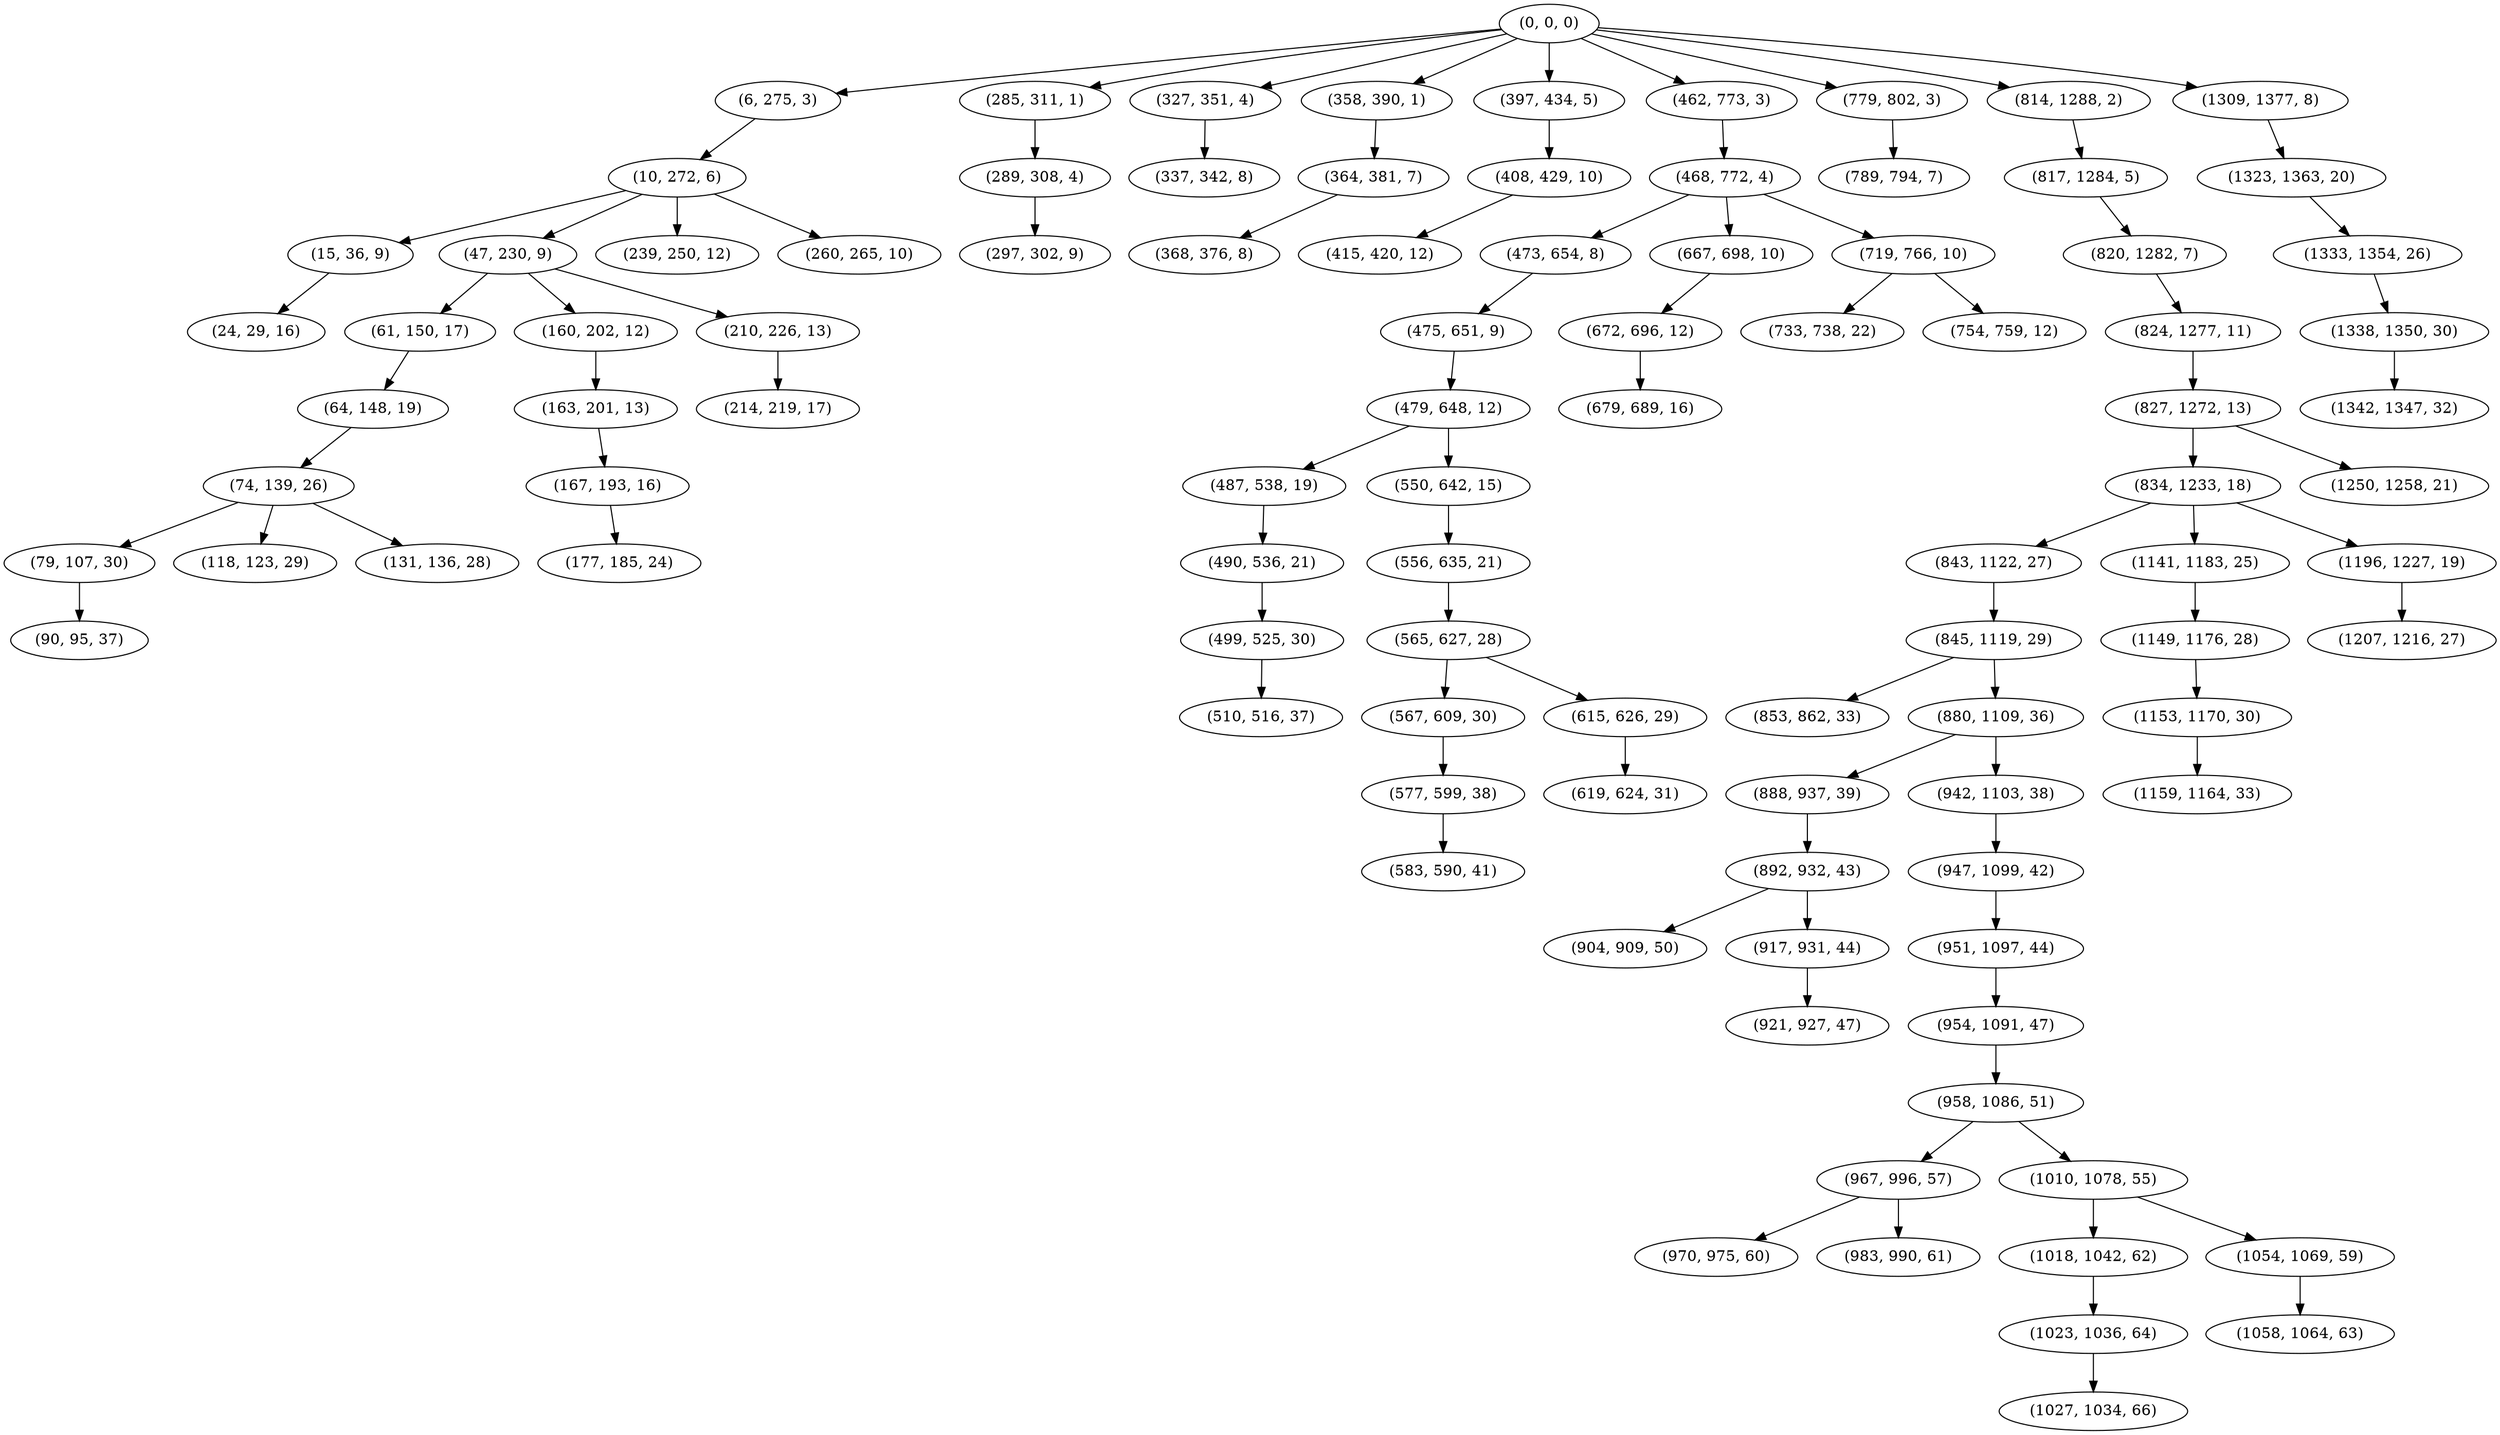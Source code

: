 digraph tree {
    "(0, 0, 0)";
    "(6, 275, 3)";
    "(10, 272, 6)";
    "(15, 36, 9)";
    "(24, 29, 16)";
    "(47, 230, 9)";
    "(61, 150, 17)";
    "(64, 148, 19)";
    "(74, 139, 26)";
    "(79, 107, 30)";
    "(90, 95, 37)";
    "(118, 123, 29)";
    "(131, 136, 28)";
    "(160, 202, 12)";
    "(163, 201, 13)";
    "(167, 193, 16)";
    "(177, 185, 24)";
    "(210, 226, 13)";
    "(214, 219, 17)";
    "(239, 250, 12)";
    "(260, 265, 10)";
    "(285, 311, 1)";
    "(289, 308, 4)";
    "(297, 302, 9)";
    "(327, 351, 4)";
    "(337, 342, 8)";
    "(358, 390, 1)";
    "(364, 381, 7)";
    "(368, 376, 8)";
    "(397, 434, 5)";
    "(408, 429, 10)";
    "(415, 420, 12)";
    "(462, 773, 3)";
    "(468, 772, 4)";
    "(473, 654, 8)";
    "(475, 651, 9)";
    "(479, 648, 12)";
    "(487, 538, 19)";
    "(490, 536, 21)";
    "(499, 525, 30)";
    "(510, 516, 37)";
    "(550, 642, 15)";
    "(556, 635, 21)";
    "(565, 627, 28)";
    "(567, 609, 30)";
    "(577, 599, 38)";
    "(583, 590, 41)";
    "(615, 626, 29)";
    "(619, 624, 31)";
    "(667, 698, 10)";
    "(672, 696, 12)";
    "(679, 689, 16)";
    "(719, 766, 10)";
    "(733, 738, 22)";
    "(754, 759, 12)";
    "(779, 802, 3)";
    "(789, 794, 7)";
    "(814, 1288, 2)";
    "(817, 1284, 5)";
    "(820, 1282, 7)";
    "(824, 1277, 11)";
    "(827, 1272, 13)";
    "(834, 1233, 18)";
    "(843, 1122, 27)";
    "(845, 1119, 29)";
    "(853, 862, 33)";
    "(880, 1109, 36)";
    "(888, 937, 39)";
    "(892, 932, 43)";
    "(904, 909, 50)";
    "(917, 931, 44)";
    "(921, 927, 47)";
    "(942, 1103, 38)";
    "(947, 1099, 42)";
    "(951, 1097, 44)";
    "(954, 1091, 47)";
    "(958, 1086, 51)";
    "(967, 996, 57)";
    "(970, 975, 60)";
    "(983, 990, 61)";
    "(1010, 1078, 55)";
    "(1018, 1042, 62)";
    "(1023, 1036, 64)";
    "(1027, 1034, 66)";
    "(1054, 1069, 59)";
    "(1058, 1064, 63)";
    "(1141, 1183, 25)";
    "(1149, 1176, 28)";
    "(1153, 1170, 30)";
    "(1159, 1164, 33)";
    "(1196, 1227, 19)";
    "(1207, 1216, 27)";
    "(1250, 1258, 21)";
    "(1309, 1377, 8)";
    "(1323, 1363, 20)";
    "(1333, 1354, 26)";
    "(1338, 1350, 30)";
    "(1342, 1347, 32)";
    "(0, 0, 0)" -> "(6, 275, 3)";
    "(0, 0, 0)" -> "(285, 311, 1)";
    "(0, 0, 0)" -> "(327, 351, 4)";
    "(0, 0, 0)" -> "(358, 390, 1)";
    "(0, 0, 0)" -> "(397, 434, 5)";
    "(0, 0, 0)" -> "(462, 773, 3)";
    "(0, 0, 0)" -> "(779, 802, 3)";
    "(0, 0, 0)" -> "(814, 1288, 2)";
    "(0, 0, 0)" -> "(1309, 1377, 8)";
    "(6, 275, 3)" -> "(10, 272, 6)";
    "(10, 272, 6)" -> "(15, 36, 9)";
    "(10, 272, 6)" -> "(47, 230, 9)";
    "(10, 272, 6)" -> "(239, 250, 12)";
    "(10, 272, 6)" -> "(260, 265, 10)";
    "(15, 36, 9)" -> "(24, 29, 16)";
    "(47, 230, 9)" -> "(61, 150, 17)";
    "(47, 230, 9)" -> "(160, 202, 12)";
    "(47, 230, 9)" -> "(210, 226, 13)";
    "(61, 150, 17)" -> "(64, 148, 19)";
    "(64, 148, 19)" -> "(74, 139, 26)";
    "(74, 139, 26)" -> "(79, 107, 30)";
    "(74, 139, 26)" -> "(118, 123, 29)";
    "(74, 139, 26)" -> "(131, 136, 28)";
    "(79, 107, 30)" -> "(90, 95, 37)";
    "(160, 202, 12)" -> "(163, 201, 13)";
    "(163, 201, 13)" -> "(167, 193, 16)";
    "(167, 193, 16)" -> "(177, 185, 24)";
    "(210, 226, 13)" -> "(214, 219, 17)";
    "(285, 311, 1)" -> "(289, 308, 4)";
    "(289, 308, 4)" -> "(297, 302, 9)";
    "(327, 351, 4)" -> "(337, 342, 8)";
    "(358, 390, 1)" -> "(364, 381, 7)";
    "(364, 381, 7)" -> "(368, 376, 8)";
    "(397, 434, 5)" -> "(408, 429, 10)";
    "(408, 429, 10)" -> "(415, 420, 12)";
    "(462, 773, 3)" -> "(468, 772, 4)";
    "(468, 772, 4)" -> "(473, 654, 8)";
    "(468, 772, 4)" -> "(667, 698, 10)";
    "(468, 772, 4)" -> "(719, 766, 10)";
    "(473, 654, 8)" -> "(475, 651, 9)";
    "(475, 651, 9)" -> "(479, 648, 12)";
    "(479, 648, 12)" -> "(487, 538, 19)";
    "(479, 648, 12)" -> "(550, 642, 15)";
    "(487, 538, 19)" -> "(490, 536, 21)";
    "(490, 536, 21)" -> "(499, 525, 30)";
    "(499, 525, 30)" -> "(510, 516, 37)";
    "(550, 642, 15)" -> "(556, 635, 21)";
    "(556, 635, 21)" -> "(565, 627, 28)";
    "(565, 627, 28)" -> "(567, 609, 30)";
    "(565, 627, 28)" -> "(615, 626, 29)";
    "(567, 609, 30)" -> "(577, 599, 38)";
    "(577, 599, 38)" -> "(583, 590, 41)";
    "(615, 626, 29)" -> "(619, 624, 31)";
    "(667, 698, 10)" -> "(672, 696, 12)";
    "(672, 696, 12)" -> "(679, 689, 16)";
    "(719, 766, 10)" -> "(733, 738, 22)";
    "(719, 766, 10)" -> "(754, 759, 12)";
    "(779, 802, 3)" -> "(789, 794, 7)";
    "(814, 1288, 2)" -> "(817, 1284, 5)";
    "(817, 1284, 5)" -> "(820, 1282, 7)";
    "(820, 1282, 7)" -> "(824, 1277, 11)";
    "(824, 1277, 11)" -> "(827, 1272, 13)";
    "(827, 1272, 13)" -> "(834, 1233, 18)";
    "(827, 1272, 13)" -> "(1250, 1258, 21)";
    "(834, 1233, 18)" -> "(843, 1122, 27)";
    "(834, 1233, 18)" -> "(1141, 1183, 25)";
    "(834, 1233, 18)" -> "(1196, 1227, 19)";
    "(843, 1122, 27)" -> "(845, 1119, 29)";
    "(845, 1119, 29)" -> "(853, 862, 33)";
    "(845, 1119, 29)" -> "(880, 1109, 36)";
    "(880, 1109, 36)" -> "(888, 937, 39)";
    "(880, 1109, 36)" -> "(942, 1103, 38)";
    "(888, 937, 39)" -> "(892, 932, 43)";
    "(892, 932, 43)" -> "(904, 909, 50)";
    "(892, 932, 43)" -> "(917, 931, 44)";
    "(917, 931, 44)" -> "(921, 927, 47)";
    "(942, 1103, 38)" -> "(947, 1099, 42)";
    "(947, 1099, 42)" -> "(951, 1097, 44)";
    "(951, 1097, 44)" -> "(954, 1091, 47)";
    "(954, 1091, 47)" -> "(958, 1086, 51)";
    "(958, 1086, 51)" -> "(967, 996, 57)";
    "(958, 1086, 51)" -> "(1010, 1078, 55)";
    "(967, 996, 57)" -> "(970, 975, 60)";
    "(967, 996, 57)" -> "(983, 990, 61)";
    "(1010, 1078, 55)" -> "(1018, 1042, 62)";
    "(1010, 1078, 55)" -> "(1054, 1069, 59)";
    "(1018, 1042, 62)" -> "(1023, 1036, 64)";
    "(1023, 1036, 64)" -> "(1027, 1034, 66)";
    "(1054, 1069, 59)" -> "(1058, 1064, 63)";
    "(1141, 1183, 25)" -> "(1149, 1176, 28)";
    "(1149, 1176, 28)" -> "(1153, 1170, 30)";
    "(1153, 1170, 30)" -> "(1159, 1164, 33)";
    "(1196, 1227, 19)" -> "(1207, 1216, 27)";
    "(1309, 1377, 8)" -> "(1323, 1363, 20)";
    "(1323, 1363, 20)" -> "(1333, 1354, 26)";
    "(1333, 1354, 26)" -> "(1338, 1350, 30)";
    "(1338, 1350, 30)" -> "(1342, 1347, 32)";
}
